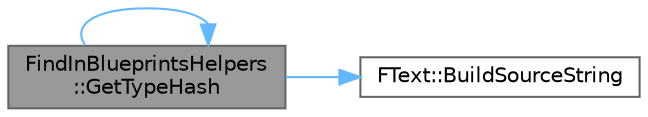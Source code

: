 digraph "FindInBlueprintsHelpers::GetTypeHash"
{
 // INTERACTIVE_SVG=YES
 // LATEX_PDF_SIZE
  bgcolor="transparent";
  edge [fontname=Helvetica,fontsize=10,labelfontname=Helvetica,labelfontsize=10];
  node [fontname=Helvetica,fontsize=10,shape=box,height=0.2,width=0.4];
  rankdir="LR";
  Node1 [id="Node000001",label="FindInBlueprintsHelpers\l::GetTypeHash",height=0.2,width=0.4,color="gray40", fillcolor="grey60", style="filled", fontcolor="black",tooltip=" "];
  Node1 -> Node2 [id="edge1_Node000001_Node000002",color="steelblue1",style="solid",tooltip=" "];
  Node2 [id="Node000002",label="FText::BuildSourceString",height=0.2,width=0.4,color="grey40", fillcolor="white", style="filled",URL="$d0/dcb/classFText.html#ac470b5c6ee161458475b5600bc7145f5",tooltip="Deep build of the source string for this FText, climbing the history hierarchy."];
  Node1 -> Node1 [id="edge2_Node000001_Node000001",color="steelblue1",style="solid",tooltip=" "];
}
